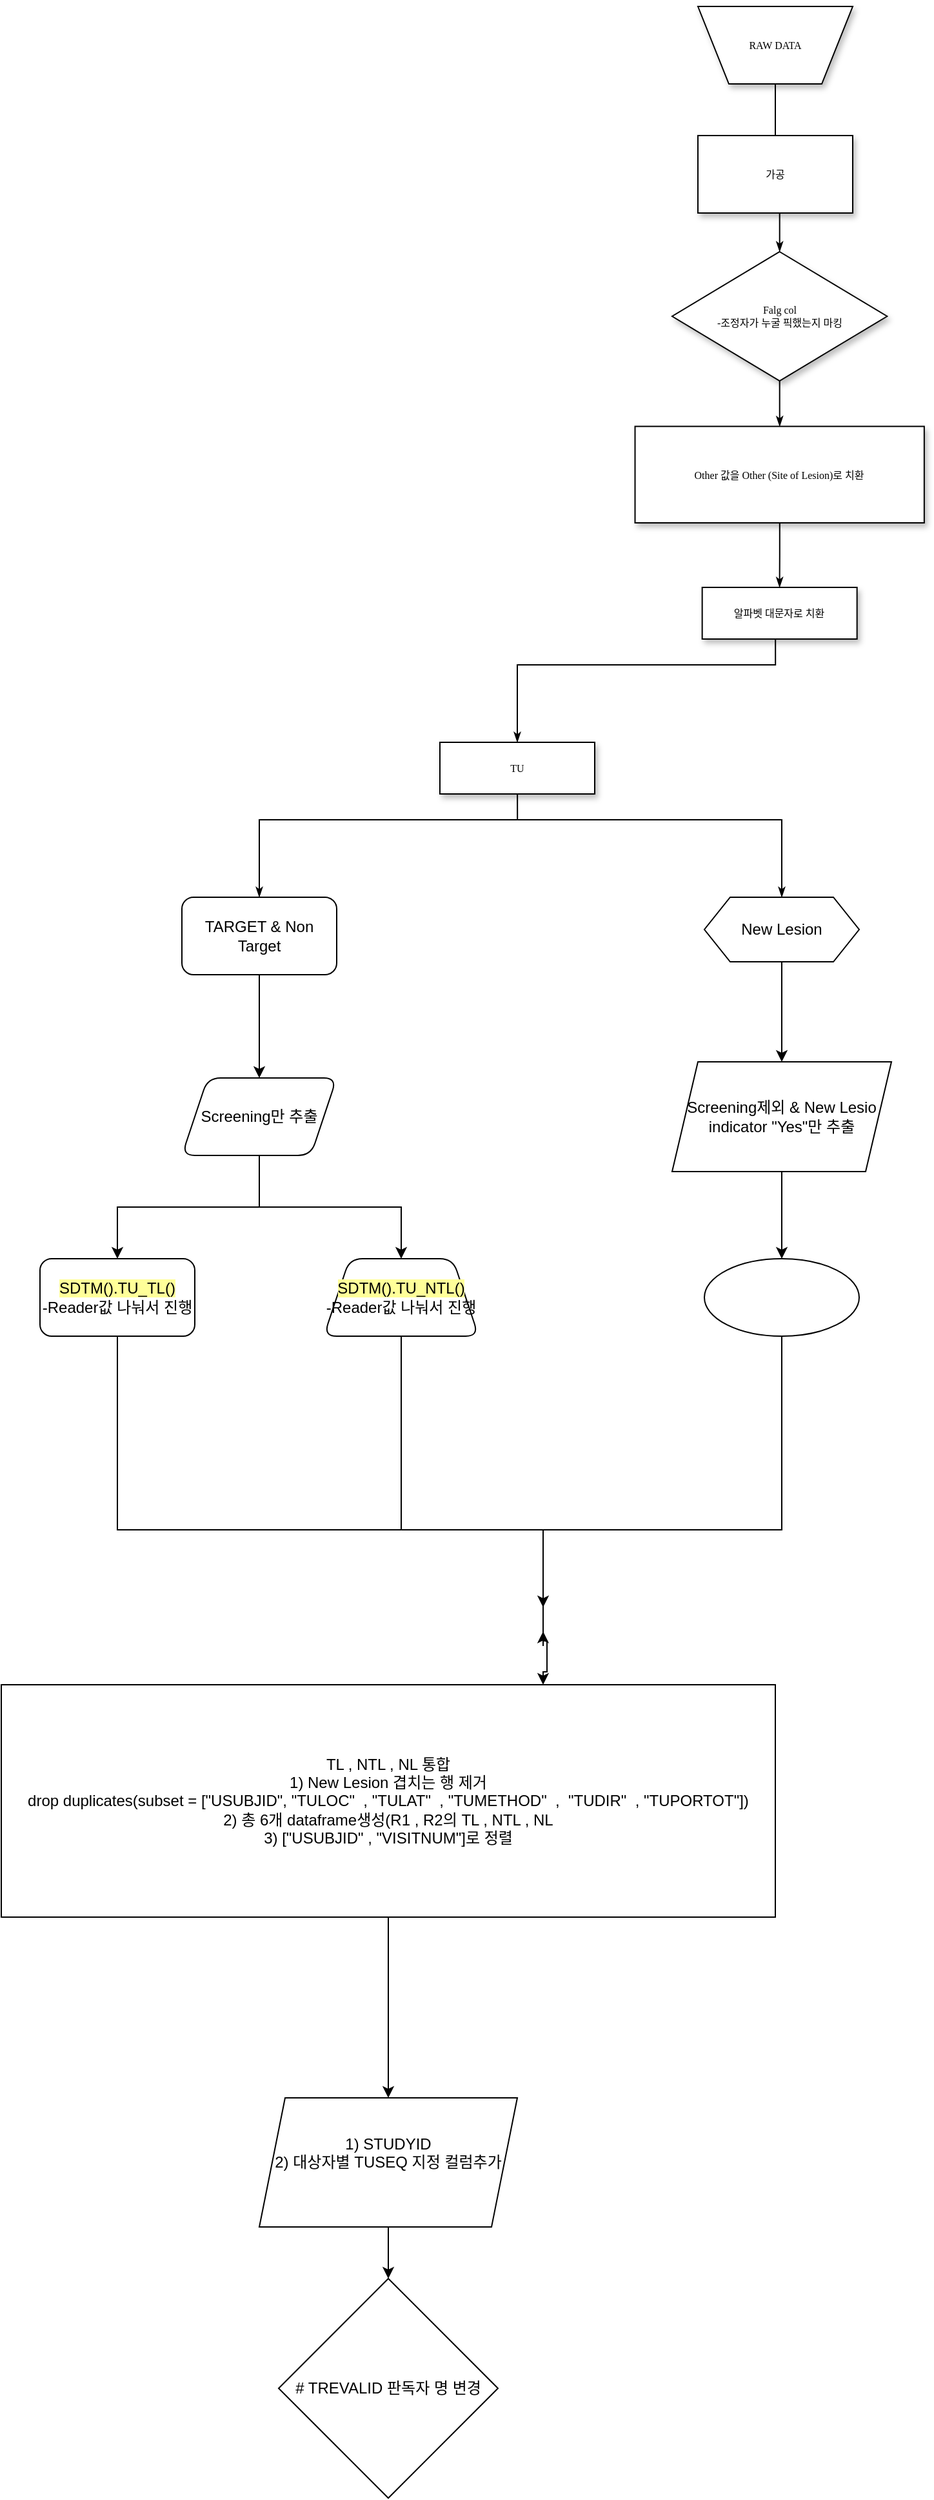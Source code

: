 <mxfile version="20.6.2" type="github">
  <diagram name="Page-1" id="edf60f1a-56cd-e834-aa8a-f176f3a09ee4">
    <mxGraphModel dx="2522" dy="705" grid="1" gridSize="10" guides="1" tooltips="1" connect="1" arrows="1" fold="1" page="1" pageScale="1" pageWidth="1100" pageHeight="850" background="none" math="0" shadow="0">
      <root>
        <mxCell id="0" />
        <mxCell id="1" parent="0" />
        <mxCell id="HY_F-ehwbemfX3zCRTfl-33" style="edgeStyle=orthogonalEdgeStyle;rounded=0;html=1;labelBackgroundColor=none;startSize=5;endArrow=classicThin;endFill=1;endSize=5;jettySize=auto;orthogonalLoop=1;strokeWidth=1;fontFamily=Verdana;fontSize=8" edge="1" parent="1" source="HY_F-ehwbemfX3zCRTfl-34" target="HY_F-ehwbemfX3zCRTfl-37">
          <mxGeometry relative="1" as="geometry" />
        </mxCell>
        <mxCell id="HY_F-ehwbemfX3zCRTfl-34" value="RAW DATA" style="shape=trapezoid;whiteSpace=wrap;html=1;rounded=0;shadow=1;labelBackgroundColor=none;strokeWidth=1;fontFamily=Verdana;fontSize=8;align=center;flipV=1;" vertex="1" parent="1">
          <mxGeometry x="290" y="20" width="120" height="60" as="geometry" />
        </mxCell>
        <mxCell id="HY_F-ehwbemfX3zCRTfl-35" value="가공" style="rounded=0;whiteSpace=wrap;html=1;shadow=1;labelBackgroundColor=none;strokeWidth=1;fontFamily=Verdana;fontSize=8;align=center;" vertex="1" parent="1">
          <mxGeometry x="290" y="120" width="120" height="60" as="geometry" />
        </mxCell>
        <mxCell id="HY_F-ehwbemfX3zCRTfl-36" value="" style="edgeStyle=orthogonalEdgeStyle;rounded=0;html=1;labelBackgroundColor=none;startSize=5;endArrow=classicThin;endFill=1;endSize=5;jettySize=auto;orthogonalLoop=1;strokeWidth=1;fontFamily=Verdana;fontSize=8" edge="1" parent="1" source="HY_F-ehwbemfX3zCRTfl-37" target="HY_F-ehwbemfX3zCRTfl-39">
          <mxGeometry x="-0.5" y="10" relative="1" as="geometry">
            <mxPoint as="offset" />
          </mxGeometry>
        </mxCell>
        <mxCell id="HY_F-ehwbemfX3zCRTfl-37" value="Falg col&lt;br&gt;-조정자가 누굴 픽했는지 마킹" style="rhombus;whiteSpace=wrap;html=1;rounded=0;shadow=1;labelBackgroundColor=none;strokeWidth=1;fontFamily=Verdana;fontSize=8;align=center;" vertex="1" parent="1">
          <mxGeometry x="270" y="210" width="166.67" height="100" as="geometry" />
        </mxCell>
        <mxCell id="HY_F-ehwbemfX3zCRTfl-38" style="edgeStyle=orthogonalEdgeStyle;rounded=0;html=1;labelBackgroundColor=none;startSize=5;endArrow=classicThin;endFill=1;endSize=5;jettySize=auto;orthogonalLoop=1;strokeWidth=1;fontFamily=Verdana;fontSize=8" edge="1" parent="1" source="HY_F-ehwbemfX3zCRTfl-39" target="HY_F-ehwbemfX3zCRTfl-40">
          <mxGeometry relative="1" as="geometry" />
        </mxCell>
        <mxCell id="HY_F-ehwbemfX3zCRTfl-39" value="Other 값을 Other (Site of Lesion)로 치환" style="whiteSpace=wrap;html=1;rounded=0;shadow=1;labelBackgroundColor=none;strokeWidth=1;fontFamily=Verdana;fontSize=8;align=center;" vertex="1" parent="1">
          <mxGeometry x="241.26" y="345.28" width="224.16" height="74.72" as="geometry" />
        </mxCell>
        <mxCell id="HY_F-ehwbemfX3zCRTfl-40" value="알파벳 대문자로 치환" style="whiteSpace=wrap;html=1;rounded=0;shadow=1;labelBackgroundColor=none;strokeWidth=1;fontFamily=Verdana;fontSize=8;align=center;spacing=6;" vertex="1" parent="1">
          <mxGeometry x="293.33" y="470" width="120" height="40" as="geometry" />
        </mxCell>
        <mxCell id="HY_F-ehwbemfX3zCRTfl-41" style="edgeStyle=orthogonalEdgeStyle;rounded=0;html=1;labelBackgroundColor=none;startSize=5;endArrow=classicThin;endFill=1;endSize=5;jettySize=auto;orthogonalLoop=1;strokeWidth=1;fontFamily=Verdana;fontSize=8" edge="1" parent="1">
          <mxGeometry relative="1" as="geometry">
            <mxPoint x="350.084" y="510.0" as="sourcePoint" />
            <mxPoint x="150" y="590" as="targetPoint" />
            <Array as="points">
              <mxPoint x="350" y="530" />
              <mxPoint x="150" y="530" />
            </Array>
          </mxGeometry>
        </mxCell>
        <mxCell id="HY_F-ehwbemfX3zCRTfl-42" value="TU" style="whiteSpace=wrap;html=1;rounded=0;shadow=1;labelBackgroundColor=none;strokeWidth=1;fontFamily=Verdana;fontSize=8;align=center;spacing=6;" vertex="1" parent="1">
          <mxGeometry x="90" y="590" width="120" height="40" as="geometry" />
        </mxCell>
        <mxCell id="HY_F-ehwbemfX3zCRTfl-43" value="" style="edgeStyle=orthogonalEdgeStyle;rounded=0;orthogonalLoop=1;jettySize=auto;html=1;" edge="1" parent="1" source="HY_F-ehwbemfX3zCRTfl-44" target="HY_F-ehwbemfX3zCRTfl-57">
          <mxGeometry relative="1" as="geometry" />
        </mxCell>
        <mxCell id="HY_F-ehwbemfX3zCRTfl-44" value="New Lesion" style="shape=hexagon;perimeter=hexagonPerimeter2;whiteSpace=wrap;html=1;fixedSize=1;" vertex="1" parent="1">
          <mxGeometry x="295" y="710" width="120" height="50" as="geometry" />
        </mxCell>
        <mxCell id="HY_F-ehwbemfX3zCRTfl-45" style="edgeStyle=orthogonalEdgeStyle;rounded=0;html=1;labelBackgroundColor=none;startSize=5;endArrow=classicThin;endFill=1;endSize=5;jettySize=auto;orthogonalLoop=1;strokeWidth=1;fontFamily=Verdana;fontSize=8;entryX=0.5;entryY=0;entryDx=0;entryDy=0;" edge="1" parent="1" target="HY_F-ehwbemfX3zCRTfl-48">
          <mxGeometry relative="1" as="geometry">
            <mxPoint x="150.054" y="630" as="sourcePoint" />
            <mxPoint x="20" y="710" as="targetPoint" />
            <Array as="points">
              <mxPoint x="150" y="650" />
              <mxPoint x="-50" y="650" />
            </Array>
          </mxGeometry>
        </mxCell>
        <mxCell id="HY_F-ehwbemfX3zCRTfl-46" style="edgeStyle=orthogonalEdgeStyle;rounded=0;html=1;labelBackgroundColor=none;startSize=5;endArrow=classicThin;endFill=1;endSize=5;jettySize=auto;orthogonalLoop=1;strokeWidth=1;fontFamily=Verdana;fontSize=8;entryX=0.5;entryY=0;entryDx=0;entryDy=0;" edge="1" parent="1" target="HY_F-ehwbemfX3zCRTfl-44">
          <mxGeometry relative="1" as="geometry">
            <mxPoint x="149.97" y="650" as="sourcePoint" />
            <mxPoint x="290.004" y="700" as="targetPoint" />
            <Array as="points">
              <mxPoint x="355" y="650" />
            </Array>
          </mxGeometry>
        </mxCell>
        <mxCell id="HY_F-ehwbemfX3zCRTfl-47" value="" style="edgeStyle=orthogonalEdgeStyle;rounded=0;orthogonalLoop=1;jettySize=auto;html=1;" edge="1" parent="1" source="HY_F-ehwbemfX3zCRTfl-48" target="HY_F-ehwbemfX3zCRTfl-51">
          <mxGeometry relative="1" as="geometry" />
        </mxCell>
        <mxCell id="HY_F-ehwbemfX3zCRTfl-48" value="TARGET &amp;amp; Non Target" style="rounded=1;whiteSpace=wrap;html=1;" vertex="1" parent="1">
          <mxGeometry x="-110" y="710" width="120" height="60" as="geometry" />
        </mxCell>
        <mxCell id="HY_F-ehwbemfX3zCRTfl-49" value="" style="edgeStyle=orthogonalEdgeStyle;rounded=0;orthogonalLoop=1;jettySize=auto;html=1;" edge="1" parent="1" source="HY_F-ehwbemfX3zCRTfl-51" target="HY_F-ehwbemfX3zCRTfl-53">
          <mxGeometry relative="1" as="geometry" />
        </mxCell>
        <mxCell id="HY_F-ehwbemfX3zCRTfl-50" value="" style="edgeStyle=orthogonalEdgeStyle;rounded=0;orthogonalLoop=1;jettySize=auto;html=1;" edge="1" parent="1" source="HY_F-ehwbemfX3zCRTfl-51" target="HY_F-ehwbemfX3zCRTfl-55">
          <mxGeometry relative="1" as="geometry" />
        </mxCell>
        <mxCell id="HY_F-ehwbemfX3zCRTfl-51" value="Screening만 추출" style="shape=parallelogram;perimeter=parallelogramPerimeter;whiteSpace=wrap;html=1;fixedSize=1;rounded=1;" vertex="1" parent="1">
          <mxGeometry x="-110" y="850" width="120" height="60" as="geometry" />
        </mxCell>
        <mxCell id="HY_F-ehwbemfX3zCRTfl-52" value="" style="edgeStyle=orthogonalEdgeStyle;rounded=0;orthogonalLoop=1;jettySize=auto;html=1;fontColor=#000000;" edge="1" parent="1" source="HY_F-ehwbemfX3zCRTfl-53">
          <mxGeometry relative="1" as="geometry">
            <mxPoint x="170" y="1278.764" as="targetPoint" />
            <Array as="points">
              <mxPoint x="-160" y="1200" />
              <mxPoint x="170" y="1200" />
              <mxPoint x="170" y="1290" />
            </Array>
          </mxGeometry>
        </mxCell>
        <mxCell id="HY_F-ehwbemfX3zCRTfl-53" value="&lt;span style=&quot;background-color: rgb(255, 255, 153);&quot;&gt;SDTM().TU_TL()&lt;/span&gt;&lt;br&gt;-Reader값 나눠서 진행" style="whiteSpace=wrap;html=1;rounded=1;" vertex="1" parent="1">
          <mxGeometry x="-220" y="990" width="120" height="60" as="geometry" />
        </mxCell>
        <mxCell id="HY_F-ehwbemfX3zCRTfl-54" value="" style="edgeStyle=orthogonalEdgeStyle;rounded=0;orthogonalLoop=1;jettySize=auto;html=1;fontColor=#000000;" edge="1" parent="1" source="HY_F-ehwbemfX3zCRTfl-55">
          <mxGeometry relative="1" as="geometry">
            <mxPoint x="170" y="1260" as="targetPoint" />
            <Array as="points">
              <mxPoint x="60" y="1200" />
              <mxPoint x="170" y="1200" />
            </Array>
          </mxGeometry>
        </mxCell>
        <mxCell id="HY_F-ehwbemfX3zCRTfl-55" value="&lt;span style=&quot;background-color: rgb(255, 255, 153);&quot;&gt;SDTM().TU_NTL()&lt;/span&gt;&lt;br&gt;-Reader값 나눠서 진행" style="shape=trapezoid;perimeter=trapezoidPerimeter;whiteSpace=wrap;html=1;fixedSize=1;rounded=1;" vertex="1" parent="1">
          <mxGeometry y="990" width="120" height="60" as="geometry" />
        </mxCell>
        <mxCell id="HY_F-ehwbemfX3zCRTfl-56" value="" style="edgeStyle=orthogonalEdgeStyle;rounded=0;orthogonalLoop=1;jettySize=auto;html=1;" edge="1" parent="1" source="HY_F-ehwbemfX3zCRTfl-57" target="HY_F-ehwbemfX3zCRTfl-59">
          <mxGeometry relative="1" as="geometry" />
        </mxCell>
        <mxCell id="HY_F-ehwbemfX3zCRTfl-57" value="Screening제외 &amp;amp; New Lesio indicator &quot;Yes&quot;만 추출" style="shape=parallelogram;perimeter=parallelogramPerimeter;whiteSpace=wrap;html=1;fixedSize=1;" vertex="1" parent="1">
          <mxGeometry x="270" y="837.5" width="170" height="85" as="geometry" />
        </mxCell>
        <mxCell id="HY_F-ehwbemfX3zCRTfl-58" value="" style="edgeStyle=orthogonalEdgeStyle;rounded=0;orthogonalLoop=1;jettySize=auto;html=1;fontColor=#000000;" edge="1" parent="1" source="HY_F-ehwbemfX3zCRTfl-59">
          <mxGeometry relative="1" as="geometry">
            <mxPoint x="170" y="1320" as="targetPoint" />
            <Array as="points">
              <mxPoint x="355" y="1200" />
              <mxPoint x="170" y="1200" />
              <mxPoint x="170" y="1286" />
              <mxPoint x="173" y="1286" />
              <mxPoint x="173" y="1310" />
            </Array>
          </mxGeometry>
        </mxCell>
        <mxCell id="HY_F-ehwbemfX3zCRTfl-59" value="" style="ellipse;whiteSpace=wrap;html=1;" vertex="1" parent="1">
          <mxGeometry x="295" y="990" width="120" height="60" as="geometry" />
        </mxCell>
        <mxCell id="HY_F-ehwbemfX3zCRTfl-60" value="" style="edgeStyle=orthogonalEdgeStyle;rounded=0;orthogonalLoop=1;jettySize=auto;html=1;fontFamily=Helvetica;fontSize=12;fontColor=default;" edge="1" parent="1" source="HY_F-ehwbemfX3zCRTfl-61" target="HY_F-ehwbemfX3zCRTfl-63">
          <mxGeometry relative="1" as="geometry" />
        </mxCell>
        <mxCell id="HY_F-ehwbemfX3zCRTfl-61" value="TL , NTL , NL 통합&lt;br&gt;1) New Lesion 겹치는 행 제거&lt;br&gt;drop duplicates(subset =&amp;nbsp;[&quot;USUBJID&quot;, &quot;TULOC&quot;&amp;nbsp; , &quot;TULAT&quot;&amp;nbsp; , &quot;TUMETHOD&quot;&amp;nbsp; ,&amp;nbsp; &quot;TUDIR&quot;&amp;nbsp; , &quot;TUPORTOT&quot;])&lt;br&gt;2) 총 6개 dataframe생성(R1 , R2의 TL , NTL , NL&lt;br&gt;3)&amp;nbsp;[&quot;USUBJID&quot; , &quot;VISITNUM&quot;]로 정렬" style="rounded=0;whiteSpace=wrap;html=1;strokeColor=default;fontFamily=Helvetica;fontSize=12;fontColor=default;fillColor=default;" vertex="1" parent="1">
          <mxGeometry x="-250" y="1320" width="600" height="180" as="geometry" />
        </mxCell>
        <mxCell id="HY_F-ehwbemfX3zCRTfl-62" value="" style="edgeStyle=orthogonalEdgeStyle;rounded=0;orthogonalLoop=1;jettySize=auto;html=1;fontFamily=Helvetica;fontSize=12;fontColor=default;" edge="1" parent="1" source="HY_F-ehwbemfX3zCRTfl-63" target="HY_F-ehwbemfX3zCRTfl-64">
          <mxGeometry relative="1" as="geometry" />
        </mxCell>
        <mxCell id="HY_F-ehwbemfX3zCRTfl-63" value="&lt;div&gt;1) STUDYID&lt;/div&gt;&lt;div&gt;2) 대상자별 TUSEQ 지정 컬럼추가&lt;/div&gt;&lt;div&gt;&lt;br&gt;&lt;/div&gt;" style="shape=parallelogram;perimeter=parallelogramPerimeter;whiteSpace=wrap;html=1;fixedSize=1;rounded=0;" vertex="1" parent="1">
          <mxGeometry x="-50" y="1640" width="200" height="100" as="geometry" />
        </mxCell>
        <mxCell id="HY_F-ehwbemfX3zCRTfl-64" value="# TREVALID 판독자 명 변경" style="rhombus;whiteSpace=wrap;html=1;rounded=0;" vertex="1" parent="1">
          <mxGeometry x="-35" y="1780" width="170" height="170" as="geometry" />
        </mxCell>
      </root>
    </mxGraphModel>
  </diagram>
</mxfile>
